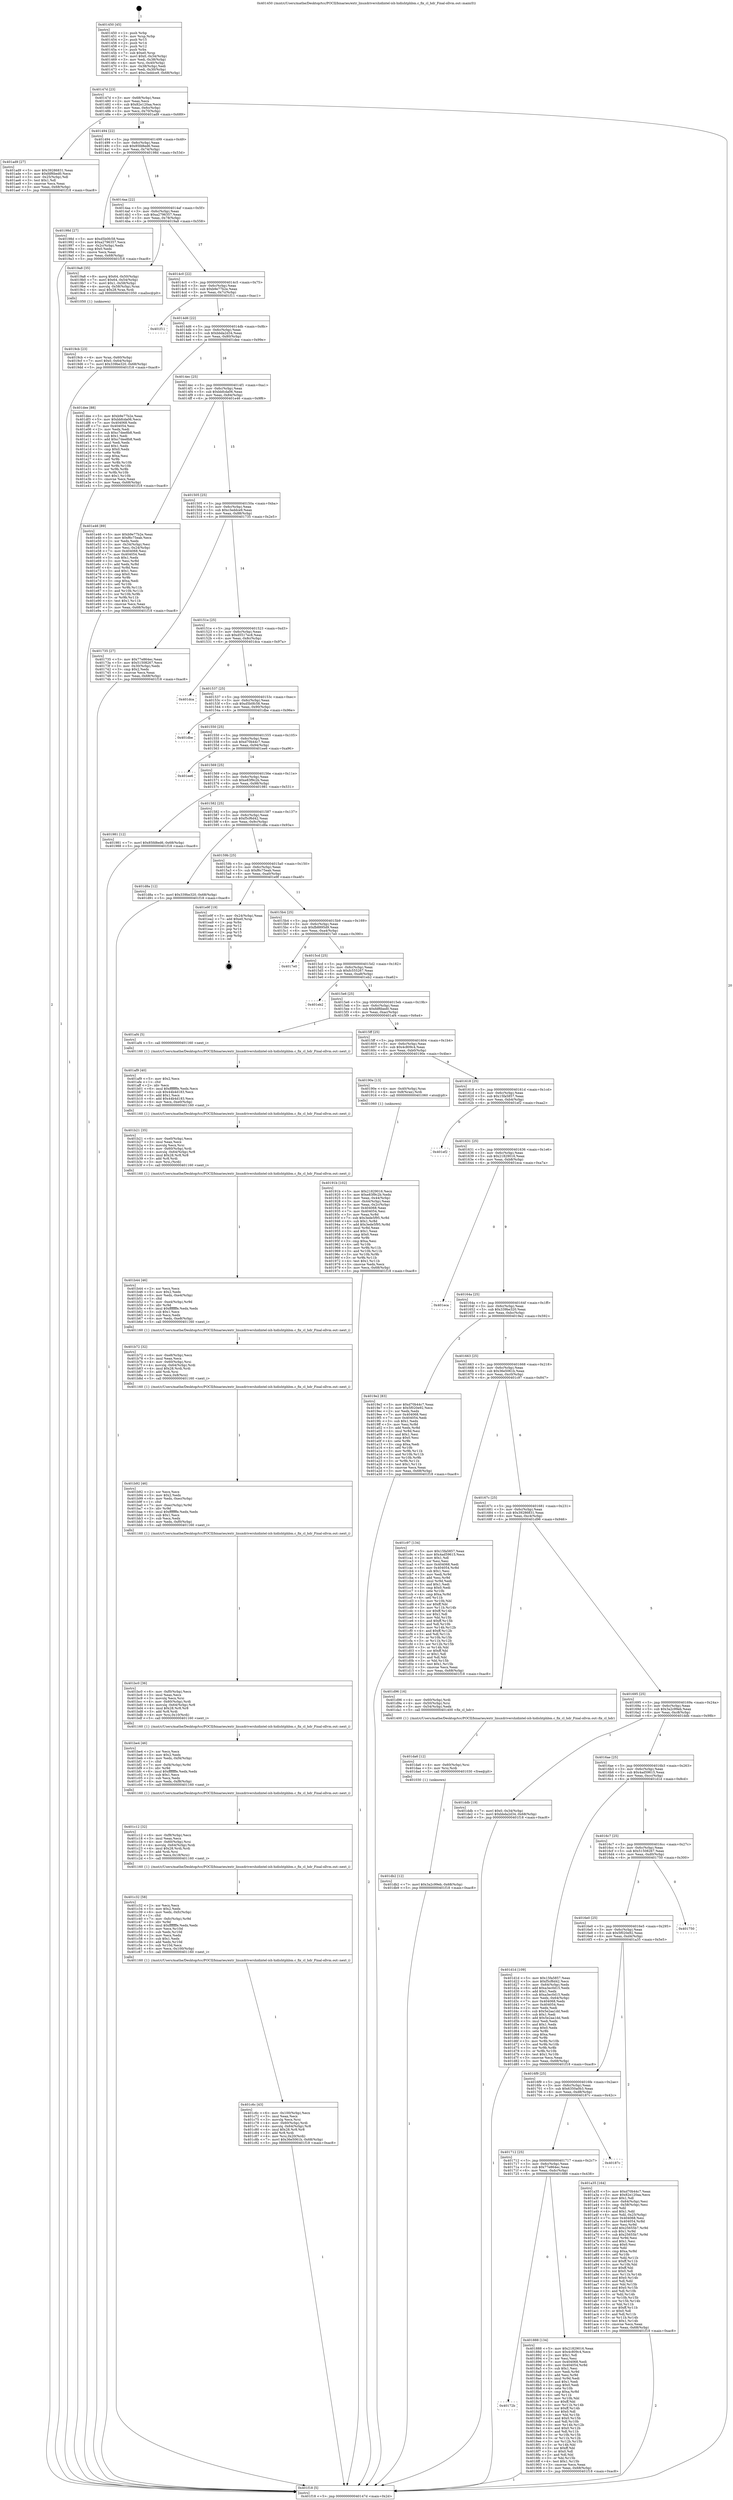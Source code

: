 digraph "0x401450" {
  label = "0x401450 (/mnt/c/Users/mathe/Desktop/tcc/POCII/binaries/extr_linuxdrivershidintel-ish-hidishtphbm.c_fix_cl_hdr_Final-ollvm.out::main(0))"
  labelloc = "t"
  node[shape=record]

  Entry [label="",width=0.3,height=0.3,shape=circle,fillcolor=black,style=filled]
  "0x40147d" [label="{
     0x40147d [23]\l
     | [instrs]\l
     &nbsp;&nbsp;0x40147d \<+3\>: mov -0x68(%rbp),%eax\l
     &nbsp;&nbsp;0x401480 \<+2\>: mov %eax,%ecx\l
     &nbsp;&nbsp;0x401482 \<+6\>: sub $0x82e120aa,%ecx\l
     &nbsp;&nbsp;0x401488 \<+3\>: mov %eax,-0x6c(%rbp)\l
     &nbsp;&nbsp;0x40148b \<+3\>: mov %ecx,-0x70(%rbp)\l
     &nbsp;&nbsp;0x40148e \<+6\>: je 0000000000401ad9 \<main+0x689\>\l
  }"]
  "0x401ad9" [label="{
     0x401ad9 [27]\l
     | [instrs]\l
     &nbsp;&nbsp;0x401ad9 \<+5\>: mov $0x39286831,%eax\l
     &nbsp;&nbsp;0x401ade \<+5\>: mov $0xfdf6bed0,%ecx\l
     &nbsp;&nbsp;0x401ae3 \<+3\>: mov -0x25(%rbp),%dl\l
     &nbsp;&nbsp;0x401ae6 \<+3\>: test $0x1,%dl\l
     &nbsp;&nbsp;0x401ae9 \<+3\>: cmovne %ecx,%eax\l
     &nbsp;&nbsp;0x401aec \<+3\>: mov %eax,-0x68(%rbp)\l
     &nbsp;&nbsp;0x401aef \<+5\>: jmp 0000000000401f18 \<main+0xac8\>\l
  }"]
  "0x401494" [label="{
     0x401494 [22]\l
     | [instrs]\l
     &nbsp;&nbsp;0x401494 \<+5\>: jmp 0000000000401499 \<main+0x49\>\l
     &nbsp;&nbsp;0x401499 \<+3\>: mov -0x6c(%rbp),%eax\l
     &nbsp;&nbsp;0x40149c \<+5\>: sub $0x85fd8ed6,%eax\l
     &nbsp;&nbsp;0x4014a1 \<+3\>: mov %eax,-0x74(%rbp)\l
     &nbsp;&nbsp;0x4014a4 \<+6\>: je 000000000040198d \<main+0x53d\>\l
  }"]
  Exit [label="",width=0.3,height=0.3,shape=circle,fillcolor=black,style=filled,peripheries=2]
  "0x40198d" [label="{
     0x40198d [27]\l
     | [instrs]\l
     &nbsp;&nbsp;0x40198d \<+5\>: mov $0xd5b0fc58,%eax\l
     &nbsp;&nbsp;0x401992 \<+5\>: mov $0xa2796357,%ecx\l
     &nbsp;&nbsp;0x401997 \<+3\>: mov -0x2c(%rbp),%edx\l
     &nbsp;&nbsp;0x40199a \<+3\>: cmp $0x0,%edx\l
     &nbsp;&nbsp;0x40199d \<+3\>: cmove %ecx,%eax\l
     &nbsp;&nbsp;0x4019a0 \<+3\>: mov %eax,-0x68(%rbp)\l
     &nbsp;&nbsp;0x4019a3 \<+5\>: jmp 0000000000401f18 \<main+0xac8\>\l
  }"]
  "0x4014aa" [label="{
     0x4014aa [22]\l
     | [instrs]\l
     &nbsp;&nbsp;0x4014aa \<+5\>: jmp 00000000004014af \<main+0x5f\>\l
     &nbsp;&nbsp;0x4014af \<+3\>: mov -0x6c(%rbp),%eax\l
     &nbsp;&nbsp;0x4014b2 \<+5\>: sub $0xa2796357,%eax\l
     &nbsp;&nbsp;0x4014b7 \<+3\>: mov %eax,-0x78(%rbp)\l
     &nbsp;&nbsp;0x4014ba \<+6\>: je 00000000004019a8 \<main+0x558\>\l
  }"]
  "0x401db2" [label="{
     0x401db2 [12]\l
     | [instrs]\l
     &nbsp;&nbsp;0x401db2 \<+7\>: movl $0x3a2c99eb,-0x68(%rbp)\l
     &nbsp;&nbsp;0x401db9 \<+5\>: jmp 0000000000401f18 \<main+0xac8\>\l
  }"]
  "0x4019a8" [label="{
     0x4019a8 [35]\l
     | [instrs]\l
     &nbsp;&nbsp;0x4019a8 \<+8\>: movq $0x64,-0x50(%rbp)\l
     &nbsp;&nbsp;0x4019b0 \<+7\>: movl $0x64,-0x54(%rbp)\l
     &nbsp;&nbsp;0x4019b7 \<+7\>: movl $0x1,-0x58(%rbp)\l
     &nbsp;&nbsp;0x4019be \<+4\>: movslq -0x58(%rbp),%rax\l
     &nbsp;&nbsp;0x4019c2 \<+4\>: imul $0x28,%rax,%rdi\l
     &nbsp;&nbsp;0x4019c6 \<+5\>: call 0000000000401050 \<malloc@plt\>\l
     | [calls]\l
     &nbsp;&nbsp;0x401050 \{1\} (unknown)\l
  }"]
  "0x4014c0" [label="{
     0x4014c0 [22]\l
     | [instrs]\l
     &nbsp;&nbsp;0x4014c0 \<+5\>: jmp 00000000004014c5 \<main+0x75\>\l
     &nbsp;&nbsp;0x4014c5 \<+3\>: mov -0x6c(%rbp),%eax\l
     &nbsp;&nbsp;0x4014c8 \<+5\>: sub $0xb9e77b2e,%eax\l
     &nbsp;&nbsp;0x4014cd \<+3\>: mov %eax,-0x7c(%rbp)\l
     &nbsp;&nbsp;0x4014d0 \<+6\>: je 0000000000401f11 \<main+0xac1\>\l
  }"]
  "0x401da6" [label="{
     0x401da6 [12]\l
     | [instrs]\l
     &nbsp;&nbsp;0x401da6 \<+4\>: mov -0x60(%rbp),%rsi\l
     &nbsp;&nbsp;0x401daa \<+3\>: mov %rsi,%rdi\l
     &nbsp;&nbsp;0x401dad \<+5\>: call 0000000000401030 \<free@plt\>\l
     | [calls]\l
     &nbsp;&nbsp;0x401030 \{1\} (unknown)\l
  }"]
  "0x401f11" [label="{
     0x401f11\l
  }", style=dashed]
  "0x4014d6" [label="{
     0x4014d6 [22]\l
     | [instrs]\l
     &nbsp;&nbsp;0x4014d6 \<+5\>: jmp 00000000004014db \<main+0x8b\>\l
     &nbsp;&nbsp;0x4014db \<+3\>: mov -0x6c(%rbp),%eax\l
     &nbsp;&nbsp;0x4014de \<+5\>: sub $0xbbda2d34,%eax\l
     &nbsp;&nbsp;0x4014e3 \<+3\>: mov %eax,-0x80(%rbp)\l
     &nbsp;&nbsp;0x4014e6 \<+6\>: je 0000000000401dee \<main+0x99e\>\l
  }"]
  "0x401c6c" [label="{
     0x401c6c [43]\l
     | [instrs]\l
     &nbsp;&nbsp;0x401c6c \<+6\>: mov -0x100(%rbp),%ecx\l
     &nbsp;&nbsp;0x401c72 \<+3\>: imul %eax,%ecx\l
     &nbsp;&nbsp;0x401c75 \<+3\>: movslq %ecx,%rsi\l
     &nbsp;&nbsp;0x401c78 \<+4\>: mov -0x60(%rbp),%rdi\l
     &nbsp;&nbsp;0x401c7c \<+4\>: movslq -0x64(%rbp),%r8\l
     &nbsp;&nbsp;0x401c80 \<+4\>: imul $0x28,%r8,%r8\l
     &nbsp;&nbsp;0x401c84 \<+3\>: add %r8,%rdi\l
     &nbsp;&nbsp;0x401c87 \<+4\>: mov %rsi,0x20(%rdi)\l
     &nbsp;&nbsp;0x401c8b \<+7\>: movl $0x36e5061b,-0x68(%rbp)\l
     &nbsp;&nbsp;0x401c92 \<+5\>: jmp 0000000000401f18 \<main+0xac8\>\l
  }"]
  "0x401dee" [label="{
     0x401dee [88]\l
     | [instrs]\l
     &nbsp;&nbsp;0x401dee \<+5\>: mov $0xb9e77b2e,%eax\l
     &nbsp;&nbsp;0x401df3 \<+5\>: mov $0xbbfcda06,%ecx\l
     &nbsp;&nbsp;0x401df8 \<+7\>: mov 0x404068,%edx\l
     &nbsp;&nbsp;0x401dff \<+7\>: mov 0x404054,%esi\l
     &nbsp;&nbsp;0x401e06 \<+2\>: mov %edx,%edi\l
     &nbsp;&nbsp;0x401e08 \<+6\>: sub $0xc7dee8b8,%edi\l
     &nbsp;&nbsp;0x401e0e \<+3\>: sub $0x1,%edi\l
     &nbsp;&nbsp;0x401e11 \<+6\>: add $0xc7dee8b8,%edi\l
     &nbsp;&nbsp;0x401e17 \<+3\>: imul %edi,%edx\l
     &nbsp;&nbsp;0x401e1a \<+3\>: and $0x1,%edx\l
     &nbsp;&nbsp;0x401e1d \<+3\>: cmp $0x0,%edx\l
     &nbsp;&nbsp;0x401e20 \<+4\>: sete %r8b\l
     &nbsp;&nbsp;0x401e24 \<+3\>: cmp $0xa,%esi\l
     &nbsp;&nbsp;0x401e27 \<+4\>: setl %r9b\l
     &nbsp;&nbsp;0x401e2b \<+3\>: mov %r8b,%r10b\l
     &nbsp;&nbsp;0x401e2e \<+3\>: and %r9b,%r10b\l
     &nbsp;&nbsp;0x401e31 \<+3\>: xor %r9b,%r8b\l
     &nbsp;&nbsp;0x401e34 \<+3\>: or %r8b,%r10b\l
     &nbsp;&nbsp;0x401e37 \<+4\>: test $0x1,%r10b\l
     &nbsp;&nbsp;0x401e3b \<+3\>: cmovne %ecx,%eax\l
     &nbsp;&nbsp;0x401e3e \<+3\>: mov %eax,-0x68(%rbp)\l
     &nbsp;&nbsp;0x401e41 \<+5\>: jmp 0000000000401f18 \<main+0xac8\>\l
  }"]
  "0x4014ec" [label="{
     0x4014ec [25]\l
     | [instrs]\l
     &nbsp;&nbsp;0x4014ec \<+5\>: jmp 00000000004014f1 \<main+0xa1\>\l
     &nbsp;&nbsp;0x4014f1 \<+3\>: mov -0x6c(%rbp),%eax\l
     &nbsp;&nbsp;0x4014f4 \<+5\>: sub $0xbbfcda06,%eax\l
     &nbsp;&nbsp;0x4014f9 \<+6\>: mov %eax,-0x84(%rbp)\l
     &nbsp;&nbsp;0x4014ff \<+6\>: je 0000000000401e46 \<main+0x9f6\>\l
  }"]
  "0x401c32" [label="{
     0x401c32 [58]\l
     | [instrs]\l
     &nbsp;&nbsp;0x401c32 \<+2\>: xor %ecx,%ecx\l
     &nbsp;&nbsp;0x401c34 \<+5\>: mov $0x2,%edx\l
     &nbsp;&nbsp;0x401c39 \<+6\>: mov %edx,-0xfc(%rbp)\l
     &nbsp;&nbsp;0x401c3f \<+1\>: cltd\l
     &nbsp;&nbsp;0x401c40 \<+7\>: mov -0xfc(%rbp),%r9d\l
     &nbsp;&nbsp;0x401c47 \<+3\>: idiv %r9d\l
     &nbsp;&nbsp;0x401c4a \<+6\>: imul $0xfffffffe,%edx,%edx\l
     &nbsp;&nbsp;0x401c50 \<+3\>: mov %ecx,%r10d\l
     &nbsp;&nbsp;0x401c53 \<+3\>: sub %edx,%r10d\l
     &nbsp;&nbsp;0x401c56 \<+2\>: mov %ecx,%edx\l
     &nbsp;&nbsp;0x401c58 \<+3\>: sub $0x1,%edx\l
     &nbsp;&nbsp;0x401c5b \<+3\>: add %edx,%r10d\l
     &nbsp;&nbsp;0x401c5e \<+3\>: sub %r10d,%ecx\l
     &nbsp;&nbsp;0x401c61 \<+6\>: mov %ecx,-0x100(%rbp)\l
     &nbsp;&nbsp;0x401c67 \<+5\>: call 0000000000401160 \<next_i\>\l
     | [calls]\l
     &nbsp;&nbsp;0x401160 \{1\} (/mnt/c/Users/mathe/Desktop/tcc/POCII/binaries/extr_linuxdrivershidintel-ish-hidishtphbm.c_fix_cl_hdr_Final-ollvm.out::next_i)\l
  }"]
  "0x401e46" [label="{
     0x401e46 [89]\l
     | [instrs]\l
     &nbsp;&nbsp;0x401e46 \<+5\>: mov $0xb9e77b2e,%eax\l
     &nbsp;&nbsp;0x401e4b \<+5\>: mov $0xf6c75eab,%ecx\l
     &nbsp;&nbsp;0x401e50 \<+2\>: xor %edx,%edx\l
     &nbsp;&nbsp;0x401e52 \<+3\>: mov -0x34(%rbp),%esi\l
     &nbsp;&nbsp;0x401e55 \<+3\>: mov %esi,-0x24(%rbp)\l
     &nbsp;&nbsp;0x401e58 \<+7\>: mov 0x404068,%esi\l
     &nbsp;&nbsp;0x401e5f \<+7\>: mov 0x404054,%edi\l
     &nbsp;&nbsp;0x401e66 \<+3\>: sub $0x1,%edx\l
     &nbsp;&nbsp;0x401e69 \<+3\>: mov %esi,%r8d\l
     &nbsp;&nbsp;0x401e6c \<+3\>: add %edx,%r8d\l
     &nbsp;&nbsp;0x401e6f \<+4\>: imul %r8d,%esi\l
     &nbsp;&nbsp;0x401e73 \<+3\>: and $0x1,%esi\l
     &nbsp;&nbsp;0x401e76 \<+3\>: cmp $0x0,%esi\l
     &nbsp;&nbsp;0x401e79 \<+4\>: sete %r9b\l
     &nbsp;&nbsp;0x401e7d \<+3\>: cmp $0xa,%edi\l
     &nbsp;&nbsp;0x401e80 \<+4\>: setl %r10b\l
     &nbsp;&nbsp;0x401e84 \<+3\>: mov %r9b,%r11b\l
     &nbsp;&nbsp;0x401e87 \<+3\>: and %r10b,%r11b\l
     &nbsp;&nbsp;0x401e8a \<+3\>: xor %r10b,%r9b\l
     &nbsp;&nbsp;0x401e8d \<+3\>: or %r9b,%r11b\l
     &nbsp;&nbsp;0x401e90 \<+4\>: test $0x1,%r11b\l
     &nbsp;&nbsp;0x401e94 \<+3\>: cmovne %ecx,%eax\l
     &nbsp;&nbsp;0x401e97 \<+3\>: mov %eax,-0x68(%rbp)\l
     &nbsp;&nbsp;0x401e9a \<+5\>: jmp 0000000000401f18 \<main+0xac8\>\l
  }"]
  "0x401505" [label="{
     0x401505 [25]\l
     | [instrs]\l
     &nbsp;&nbsp;0x401505 \<+5\>: jmp 000000000040150a \<main+0xba\>\l
     &nbsp;&nbsp;0x40150a \<+3\>: mov -0x6c(%rbp),%eax\l
     &nbsp;&nbsp;0x40150d \<+5\>: sub $0xc3eddce9,%eax\l
     &nbsp;&nbsp;0x401512 \<+6\>: mov %eax,-0x88(%rbp)\l
     &nbsp;&nbsp;0x401518 \<+6\>: je 0000000000401735 \<main+0x2e5\>\l
  }"]
  "0x401c12" [label="{
     0x401c12 [32]\l
     | [instrs]\l
     &nbsp;&nbsp;0x401c12 \<+6\>: mov -0xf8(%rbp),%ecx\l
     &nbsp;&nbsp;0x401c18 \<+3\>: imul %eax,%ecx\l
     &nbsp;&nbsp;0x401c1b \<+4\>: mov -0x60(%rbp),%rsi\l
     &nbsp;&nbsp;0x401c1f \<+4\>: movslq -0x64(%rbp),%rdi\l
     &nbsp;&nbsp;0x401c23 \<+4\>: imul $0x28,%rdi,%rdi\l
     &nbsp;&nbsp;0x401c27 \<+3\>: add %rdi,%rsi\l
     &nbsp;&nbsp;0x401c2a \<+3\>: mov %ecx,0x18(%rsi)\l
     &nbsp;&nbsp;0x401c2d \<+5\>: call 0000000000401160 \<next_i\>\l
     | [calls]\l
     &nbsp;&nbsp;0x401160 \{1\} (/mnt/c/Users/mathe/Desktop/tcc/POCII/binaries/extr_linuxdrivershidintel-ish-hidishtphbm.c_fix_cl_hdr_Final-ollvm.out::next_i)\l
  }"]
  "0x401735" [label="{
     0x401735 [27]\l
     | [instrs]\l
     &nbsp;&nbsp;0x401735 \<+5\>: mov $0x77e864ec,%eax\l
     &nbsp;&nbsp;0x40173a \<+5\>: mov $0x51508267,%ecx\l
     &nbsp;&nbsp;0x40173f \<+3\>: mov -0x30(%rbp),%edx\l
     &nbsp;&nbsp;0x401742 \<+3\>: cmp $0x2,%edx\l
     &nbsp;&nbsp;0x401745 \<+3\>: cmovne %ecx,%eax\l
     &nbsp;&nbsp;0x401748 \<+3\>: mov %eax,-0x68(%rbp)\l
     &nbsp;&nbsp;0x40174b \<+5\>: jmp 0000000000401f18 \<main+0xac8\>\l
  }"]
  "0x40151e" [label="{
     0x40151e [25]\l
     | [instrs]\l
     &nbsp;&nbsp;0x40151e \<+5\>: jmp 0000000000401523 \<main+0xd3\>\l
     &nbsp;&nbsp;0x401523 \<+3\>: mov -0x6c(%rbp),%eax\l
     &nbsp;&nbsp;0x401526 \<+5\>: sub $0xd5517ec8,%eax\l
     &nbsp;&nbsp;0x40152b \<+6\>: mov %eax,-0x8c(%rbp)\l
     &nbsp;&nbsp;0x401531 \<+6\>: je 0000000000401dca \<main+0x97a\>\l
  }"]
  "0x401f18" [label="{
     0x401f18 [5]\l
     | [instrs]\l
     &nbsp;&nbsp;0x401f18 \<+5\>: jmp 000000000040147d \<main+0x2d\>\l
  }"]
  "0x401450" [label="{
     0x401450 [45]\l
     | [instrs]\l
     &nbsp;&nbsp;0x401450 \<+1\>: push %rbp\l
     &nbsp;&nbsp;0x401451 \<+3\>: mov %rsp,%rbp\l
     &nbsp;&nbsp;0x401454 \<+2\>: push %r15\l
     &nbsp;&nbsp;0x401456 \<+2\>: push %r14\l
     &nbsp;&nbsp;0x401458 \<+2\>: push %r12\l
     &nbsp;&nbsp;0x40145a \<+1\>: push %rbx\l
     &nbsp;&nbsp;0x40145b \<+7\>: sub $0xe0,%rsp\l
     &nbsp;&nbsp;0x401462 \<+7\>: movl $0x0,-0x34(%rbp)\l
     &nbsp;&nbsp;0x401469 \<+3\>: mov %edi,-0x38(%rbp)\l
     &nbsp;&nbsp;0x40146c \<+4\>: mov %rsi,-0x40(%rbp)\l
     &nbsp;&nbsp;0x401470 \<+3\>: mov -0x38(%rbp),%edi\l
     &nbsp;&nbsp;0x401473 \<+3\>: mov %edi,-0x30(%rbp)\l
     &nbsp;&nbsp;0x401476 \<+7\>: movl $0xc3eddce9,-0x68(%rbp)\l
  }"]
  "0x401be4" [label="{
     0x401be4 [46]\l
     | [instrs]\l
     &nbsp;&nbsp;0x401be4 \<+2\>: xor %ecx,%ecx\l
     &nbsp;&nbsp;0x401be6 \<+5\>: mov $0x2,%edx\l
     &nbsp;&nbsp;0x401beb \<+6\>: mov %edx,-0xf4(%rbp)\l
     &nbsp;&nbsp;0x401bf1 \<+1\>: cltd\l
     &nbsp;&nbsp;0x401bf2 \<+7\>: mov -0xf4(%rbp),%r9d\l
     &nbsp;&nbsp;0x401bf9 \<+3\>: idiv %r9d\l
     &nbsp;&nbsp;0x401bfc \<+6\>: imul $0xfffffffe,%edx,%edx\l
     &nbsp;&nbsp;0x401c02 \<+3\>: sub $0x1,%ecx\l
     &nbsp;&nbsp;0x401c05 \<+2\>: sub %ecx,%edx\l
     &nbsp;&nbsp;0x401c07 \<+6\>: mov %edx,-0xf8(%rbp)\l
     &nbsp;&nbsp;0x401c0d \<+5\>: call 0000000000401160 \<next_i\>\l
     | [calls]\l
     &nbsp;&nbsp;0x401160 \{1\} (/mnt/c/Users/mathe/Desktop/tcc/POCII/binaries/extr_linuxdrivershidintel-ish-hidishtphbm.c_fix_cl_hdr_Final-ollvm.out::next_i)\l
  }"]
  "0x401dca" [label="{
     0x401dca\l
  }", style=dashed]
  "0x401537" [label="{
     0x401537 [25]\l
     | [instrs]\l
     &nbsp;&nbsp;0x401537 \<+5\>: jmp 000000000040153c \<main+0xec\>\l
     &nbsp;&nbsp;0x40153c \<+3\>: mov -0x6c(%rbp),%eax\l
     &nbsp;&nbsp;0x40153f \<+5\>: sub $0xd5b0fc58,%eax\l
     &nbsp;&nbsp;0x401544 \<+6\>: mov %eax,-0x90(%rbp)\l
     &nbsp;&nbsp;0x40154a \<+6\>: je 0000000000401dbe \<main+0x96e\>\l
  }"]
  "0x401bc0" [label="{
     0x401bc0 [36]\l
     | [instrs]\l
     &nbsp;&nbsp;0x401bc0 \<+6\>: mov -0xf0(%rbp),%ecx\l
     &nbsp;&nbsp;0x401bc6 \<+3\>: imul %eax,%ecx\l
     &nbsp;&nbsp;0x401bc9 \<+3\>: movslq %ecx,%rsi\l
     &nbsp;&nbsp;0x401bcc \<+4\>: mov -0x60(%rbp),%rdi\l
     &nbsp;&nbsp;0x401bd0 \<+4\>: movslq -0x64(%rbp),%r8\l
     &nbsp;&nbsp;0x401bd4 \<+4\>: imul $0x28,%r8,%r8\l
     &nbsp;&nbsp;0x401bd8 \<+3\>: add %r8,%rdi\l
     &nbsp;&nbsp;0x401bdb \<+4\>: mov %rsi,0x10(%rdi)\l
     &nbsp;&nbsp;0x401bdf \<+5\>: call 0000000000401160 \<next_i\>\l
     | [calls]\l
     &nbsp;&nbsp;0x401160 \{1\} (/mnt/c/Users/mathe/Desktop/tcc/POCII/binaries/extr_linuxdrivershidintel-ish-hidishtphbm.c_fix_cl_hdr_Final-ollvm.out::next_i)\l
  }"]
  "0x401dbe" [label="{
     0x401dbe\l
  }", style=dashed]
  "0x401550" [label="{
     0x401550 [25]\l
     | [instrs]\l
     &nbsp;&nbsp;0x401550 \<+5\>: jmp 0000000000401555 \<main+0x105\>\l
     &nbsp;&nbsp;0x401555 \<+3\>: mov -0x6c(%rbp),%eax\l
     &nbsp;&nbsp;0x401558 \<+5\>: sub $0xd70b44c7,%eax\l
     &nbsp;&nbsp;0x40155d \<+6\>: mov %eax,-0x94(%rbp)\l
     &nbsp;&nbsp;0x401563 \<+6\>: je 0000000000401ee6 \<main+0xa96\>\l
  }"]
  "0x401b92" [label="{
     0x401b92 [46]\l
     | [instrs]\l
     &nbsp;&nbsp;0x401b92 \<+2\>: xor %ecx,%ecx\l
     &nbsp;&nbsp;0x401b94 \<+5\>: mov $0x2,%edx\l
     &nbsp;&nbsp;0x401b99 \<+6\>: mov %edx,-0xec(%rbp)\l
     &nbsp;&nbsp;0x401b9f \<+1\>: cltd\l
     &nbsp;&nbsp;0x401ba0 \<+7\>: mov -0xec(%rbp),%r9d\l
     &nbsp;&nbsp;0x401ba7 \<+3\>: idiv %r9d\l
     &nbsp;&nbsp;0x401baa \<+6\>: imul $0xfffffffe,%edx,%edx\l
     &nbsp;&nbsp;0x401bb0 \<+3\>: sub $0x1,%ecx\l
     &nbsp;&nbsp;0x401bb3 \<+2\>: sub %ecx,%edx\l
     &nbsp;&nbsp;0x401bb5 \<+6\>: mov %edx,-0xf0(%rbp)\l
     &nbsp;&nbsp;0x401bbb \<+5\>: call 0000000000401160 \<next_i\>\l
     | [calls]\l
     &nbsp;&nbsp;0x401160 \{1\} (/mnt/c/Users/mathe/Desktop/tcc/POCII/binaries/extr_linuxdrivershidintel-ish-hidishtphbm.c_fix_cl_hdr_Final-ollvm.out::next_i)\l
  }"]
  "0x401ee6" [label="{
     0x401ee6\l
  }", style=dashed]
  "0x401569" [label="{
     0x401569 [25]\l
     | [instrs]\l
     &nbsp;&nbsp;0x401569 \<+5\>: jmp 000000000040156e \<main+0x11e\>\l
     &nbsp;&nbsp;0x40156e \<+3\>: mov -0x6c(%rbp),%eax\l
     &nbsp;&nbsp;0x401571 \<+5\>: sub $0xe83f9c2b,%eax\l
     &nbsp;&nbsp;0x401576 \<+6\>: mov %eax,-0x98(%rbp)\l
     &nbsp;&nbsp;0x40157c \<+6\>: je 0000000000401981 \<main+0x531\>\l
  }"]
  "0x401b72" [label="{
     0x401b72 [32]\l
     | [instrs]\l
     &nbsp;&nbsp;0x401b72 \<+6\>: mov -0xe8(%rbp),%ecx\l
     &nbsp;&nbsp;0x401b78 \<+3\>: imul %eax,%ecx\l
     &nbsp;&nbsp;0x401b7b \<+4\>: mov -0x60(%rbp),%rsi\l
     &nbsp;&nbsp;0x401b7f \<+4\>: movslq -0x64(%rbp),%rdi\l
     &nbsp;&nbsp;0x401b83 \<+4\>: imul $0x28,%rdi,%rdi\l
     &nbsp;&nbsp;0x401b87 \<+3\>: add %rdi,%rsi\l
     &nbsp;&nbsp;0x401b8a \<+3\>: mov %ecx,0x8(%rsi)\l
     &nbsp;&nbsp;0x401b8d \<+5\>: call 0000000000401160 \<next_i\>\l
     | [calls]\l
     &nbsp;&nbsp;0x401160 \{1\} (/mnt/c/Users/mathe/Desktop/tcc/POCII/binaries/extr_linuxdrivershidintel-ish-hidishtphbm.c_fix_cl_hdr_Final-ollvm.out::next_i)\l
  }"]
  "0x401981" [label="{
     0x401981 [12]\l
     | [instrs]\l
     &nbsp;&nbsp;0x401981 \<+7\>: movl $0x85fd8ed6,-0x68(%rbp)\l
     &nbsp;&nbsp;0x401988 \<+5\>: jmp 0000000000401f18 \<main+0xac8\>\l
  }"]
  "0x401582" [label="{
     0x401582 [25]\l
     | [instrs]\l
     &nbsp;&nbsp;0x401582 \<+5\>: jmp 0000000000401587 \<main+0x137\>\l
     &nbsp;&nbsp;0x401587 \<+3\>: mov -0x6c(%rbp),%eax\l
     &nbsp;&nbsp;0x40158a \<+5\>: sub $0xf5cf6d42,%eax\l
     &nbsp;&nbsp;0x40158f \<+6\>: mov %eax,-0x9c(%rbp)\l
     &nbsp;&nbsp;0x401595 \<+6\>: je 0000000000401d8a \<main+0x93a\>\l
  }"]
  "0x401b44" [label="{
     0x401b44 [46]\l
     | [instrs]\l
     &nbsp;&nbsp;0x401b44 \<+2\>: xor %ecx,%ecx\l
     &nbsp;&nbsp;0x401b46 \<+5\>: mov $0x2,%edx\l
     &nbsp;&nbsp;0x401b4b \<+6\>: mov %edx,-0xe4(%rbp)\l
     &nbsp;&nbsp;0x401b51 \<+1\>: cltd\l
     &nbsp;&nbsp;0x401b52 \<+7\>: mov -0xe4(%rbp),%r9d\l
     &nbsp;&nbsp;0x401b59 \<+3\>: idiv %r9d\l
     &nbsp;&nbsp;0x401b5c \<+6\>: imul $0xfffffffe,%edx,%edx\l
     &nbsp;&nbsp;0x401b62 \<+3\>: sub $0x1,%ecx\l
     &nbsp;&nbsp;0x401b65 \<+2\>: sub %ecx,%edx\l
     &nbsp;&nbsp;0x401b67 \<+6\>: mov %edx,-0xe8(%rbp)\l
     &nbsp;&nbsp;0x401b6d \<+5\>: call 0000000000401160 \<next_i\>\l
     | [calls]\l
     &nbsp;&nbsp;0x401160 \{1\} (/mnt/c/Users/mathe/Desktop/tcc/POCII/binaries/extr_linuxdrivershidintel-ish-hidishtphbm.c_fix_cl_hdr_Final-ollvm.out::next_i)\l
  }"]
  "0x401d8a" [label="{
     0x401d8a [12]\l
     | [instrs]\l
     &nbsp;&nbsp;0x401d8a \<+7\>: movl $0x339be320,-0x68(%rbp)\l
     &nbsp;&nbsp;0x401d91 \<+5\>: jmp 0000000000401f18 \<main+0xac8\>\l
  }"]
  "0x40159b" [label="{
     0x40159b [25]\l
     | [instrs]\l
     &nbsp;&nbsp;0x40159b \<+5\>: jmp 00000000004015a0 \<main+0x150\>\l
     &nbsp;&nbsp;0x4015a0 \<+3\>: mov -0x6c(%rbp),%eax\l
     &nbsp;&nbsp;0x4015a3 \<+5\>: sub $0xf6c75eab,%eax\l
     &nbsp;&nbsp;0x4015a8 \<+6\>: mov %eax,-0xa0(%rbp)\l
     &nbsp;&nbsp;0x4015ae \<+6\>: je 0000000000401e9f \<main+0xa4f\>\l
  }"]
  "0x401b21" [label="{
     0x401b21 [35]\l
     | [instrs]\l
     &nbsp;&nbsp;0x401b21 \<+6\>: mov -0xe0(%rbp),%ecx\l
     &nbsp;&nbsp;0x401b27 \<+3\>: imul %eax,%ecx\l
     &nbsp;&nbsp;0x401b2a \<+3\>: movslq %ecx,%rsi\l
     &nbsp;&nbsp;0x401b2d \<+4\>: mov -0x60(%rbp),%rdi\l
     &nbsp;&nbsp;0x401b31 \<+4\>: movslq -0x64(%rbp),%r8\l
     &nbsp;&nbsp;0x401b35 \<+4\>: imul $0x28,%r8,%r8\l
     &nbsp;&nbsp;0x401b39 \<+3\>: add %r8,%rdi\l
     &nbsp;&nbsp;0x401b3c \<+3\>: mov %rsi,(%rdi)\l
     &nbsp;&nbsp;0x401b3f \<+5\>: call 0000000000401160 \<next_i\>\l
     | [calls]\l
     &nbsp;&nbsp;0x401160 \{1\} (/mnt/c/Users/mathe/Desktop/tcc/POCII/binaries/extr_linuxdrivershidintel-ish-hidishtphbm.c_fix_cl_hdr_Final-ollvm.out::next_i)\l
  }"]
  "0x401e9f" [label="{
     0x401e9f [19]\l
     | [instrs]\l
     &nbsp;&nbsp;0x401e9f \<+3\>: mov -0x24(%rbp),%eax\l
     &nbsp;&nbsp;0x401ea2 \<+7\>: add $0xe0,%rsp\l
     &nbsp;&nbsp;0x401ea9 \<+1\>: pop %rbx\l
     &nbsp;&nbsp;0x401eaa \<+2\>: pop %r12\l
     &nbsp;&nbsp;0x401eac \<+2\>: pop %r14\l
     &nbsp;&nbsp;0x401eae \<+2\>: pop %r15\l
     &nbsp;&nbsp;0x401eb0 \<+1\>: pop %rbp\l
     &nbsp;&nbsp;0x401eb1 \<+1\>: ret\l
  }"]
  "0x4015b4" [label="{
     0x4015b4 [25]\l
     | [instrs]\l
     &nbsp;&nbsp;0x4015b4 \<+5\>: jmp 00000000004015b9 \<main+0x169\>\l
     &nbsp;&nbsp;0x4015b9 \<+3\>: mov -0x6c(%rbp),%eax\l
     &nbsp;&nbsp;0x4015bc \<+5\>: sub $0xfb8895d9,%eax\l
     &nbsp;&nbsp;0x4015c1 \<+6\>: mov %eax,-0xa4(%rbp)\l
     &nbsp;&nbsp;0x4015c7 \<+6\>: je 00000000004017e0 \<main+0x390\>\l
  }"]
  "0x401af9" [label="{
     0x401af9 [40]\l
     | [instrs]\l
     &nbsp;&nbsp;0x401af9 \<+5\>: mov $0x2,%ecx\l
     &nbsp;&nbsp;0x401afe \<+1\>: cltd\l
     &nbsp;&nbsp;0x401aff \<+2\>: idiv %ecx\l
     &nbsp;&nbsp;0x401b01 \<+6\>: imul $0xfffffffe,%edx,%ecx\l
     &nbsp;&nbsp;0x401b07 \<+6\>: sub $0x44b4d183,%ecx\l
     &nbsp;&nbsp;0x401b0d \<+3\>: add $0x1,%ecx\l
     &nbsp;&nbsp;0x401b10 \<+6\>: add $0x44b4d183,%ecx\l
     &nbsp;&nbsp;0x401b16 \<+6\>: mov %ecx,-0xe0(%rbp)\l
     &nbsp;&nbsp;0x401b1c \<+5\>: call 0000000000401160 \<next_i\>\l
     | [calls]\l
     &nbsp;&nbsp;0x401160 \{1\} (/mnt/c/Users/mathe/Desktop/tcc/POCII/binaries/extr_linuxdrivershidintel-ish-hidishtphbm.c_fix_cl_hdr_Final-ollvm.out::next_i)\l
  }"]
  "0x4017e0" [label="{
     0x4017e0\l
  }", style=dashed]
  "0x4015cd" [label="{
     0x4015cd [25]\l
     | [instrs]\l
     &nbsp;&nbsp;0x4015cd \<+5\>: jmp 00000000004015d2 \<main+0x182\>\l
     &nbsp;&nbsp;0x4015d2 \<+3\>: mov -0x6c(%rbp),%eax\l
     &nbsp;&nbsp;0x4015d5 \<+5\>: sub $0xfc555267,%eax\l
     &nbsp;&nbsp;0x4015da \<+6\>: mov %eax,-0xa8(%rbp)\l
     &nbsp;&nbsp;0x4015e0 \<+6\>: je 0000000000401eb2 \<main+0xa62\>\l
  }"]
  "0x4019cb" [label="{
     0x4019cb [23]\l
     | [instrs]\l
     &nbsp;&nbsp;0x4019cb \<+4\>: mov %rax,-0x60(%rbp)\l
     &nbsp;&nbsp;0x4019cf \<+7\>: movl $0x0,-0x64(%rbp)\l
     &nbsp;&nbsp;0x4019d6 \<+7\>: movl $0x339be320,-0x68(%rbp)\l
     &nbsp;&nbsp;0x4019dd \<+5\>: jmp 0000000000401f18 \<main+0xac8\>\l
  }"]
  "0x401eb2" [label="{
     0x401eb2\l
  }", style=dashed]
  "0x4015e6" [label="{
     0x4015e6 [25]\l
     | [instrs]\l
     &nbsp;&nbsp;0x4015e6 \<+5\>: jmp 00000000004015eb \<main+0x19b\>\l
     &nbsp;&nbsp;0x4015eb \<+3\>: mov -0x6c(%rbp),%eax\l
     &nbsp;&nbsp;0x4015ee \<+5\>: sub $0xfdf6bed0,%eax\l
     &nbsp;&nbsp;0x4015f3 \<+6\>: mov %eax,-0xac(%rbp)\l
     &nbsp;&nbsp;0x4015f9 \<+6\>: je 0000000000401af4 \<main+0x6a4\>\l
  }"]
  "0x40191b" [label="{
     0x40191b [102]\l
     | [instrs]\l
     &nbsp;&nbsp;0x40191b \<+5\>: mov $0x21829016,%ecx\l
     &nbsp;&nbsp;0x401920 \<+5\>: mov $0xe83f9c2b,%edx\l
     &nbsp;&nbsp;0x401925 \<+3\>: mov %eax,-0x44(%rbp)\l
     &nbsp;&nbsp;0x401928 \<+3\>: mov -0x44(%rbp),%eax\l
     &nbsp;&nbsp;0x40192b \<+3\>: mov %eax,-0x2c(%rbp)\l
     &nbsp;&nbsp;0x40192e \<+7\>: mov 0x404068,%eax\l
     &nbsp;&nbsp;0x401935 \<+7\>: mov 0x404054,%esi\l
     &nbsp;&nbsp;0x40193c \<+3\>: mov %eax,%r8d\l
     &nbsp;&nbsp;0x40193f \<+7\>: sub $0x3ede5f95,%r8d\l
     &nbsp;&nbsp;0x401946 \<+4\>: sub $0x1,%r8d\l
     &nbsp;&nbsp;0x40194a \<+7\>: add $0x3ede5f95,%r8d\l
     &nbsp;&nbsp;0x401951 \<+4\>: imul %r8d,%eax\l
     &nbsp;&nbsp;0x401955 \<+3\>: and $0x1,%eax\l
     &nbsp;&nbsp;0x401958 \<+3\>: cmp $0x0,%eax\l
     &nbsp;&nbsp;0x40195b \<+4\>: sete %r9b\l
     &nbsp;&nbsp;0x40195f \<+3\>: cmp $0xa,%esi\l
     &nbsp;&nbsp;0x401962 \<+4\>: setl %r10b\l
     &nbsp;&nbsp;0x401966 \<+3\>: mov %r9b,%r11b\l
     &nbsp;&nbsp;0x401969 \<+3\>: and %r10b,%r11b\l
     &nbsp;&nbsp;0x40196c \<+3\>: xor %r10b,%r9b\l
     &nbsp;&nbsp;0x40196f \<+3\>: or %r9b,%r11b\l
     &nbsp;&nbsp;0x401972 \<+4\>: test $0x1,%r11b\l
     &nbsp;&nbsp;0x401976 \<+3\>: cmovne %edx,%ecx\l
     &nbsp;&nbsp;0x401979 \<+3\>: mov %ecx,-0x68(%rbp)\l
     &nbsp;&nbsp;0x40197c \<+5\>: jmp 0000000000401f18 \<main+0xac8\>\l
  }"]
  "0x401af4" [label="{
     0x401af4 [5]\l
     | [instrs]\l
     &nbsp;&nbsp;0x401af4 \<+5\>: call 0000000000401160 \<next_i\>\l
     | [calls]\l
     &nbsp;&nbsp;0x401160 \{1\} (/mnt/c/Users/mathe/Desktop/tcc/POCII/binaries/extr_linuxdrivershidintel-ish-hidishtphbm.c_fix_cl_hdr_Final-ollvm.out::next_i)\l
  }"]
  "0x4015ff" [label="{
     0x4015ff [25]\l
     | [instrs]\l
     &nbsp;&nbsp;0x4015ff \<+5\>: jmp 0000000000401604 \<main+0x1b4\>\l
     &nbsp;&nbsp;0x401604 \<+3\>: mov -0x6c(%rbp),%eax\l
     &nbsp;&nbsp;0x401607 \<+5\>: sub $0x4c809c4,%eax\l
     &nbsp;&nbsp;0x40160c \<+6\>: mov %eax,-0xb0(%rbp)\l
     &nbsp;&nbsp;0x401612 \<+6\>: je 000000000040190e \<main+0x4be\>\l
  }"]
  "0x40172b" [label="{
     0x40172b\l
  }", style=dashed]
  "0x40190e" [label="{
     0x40190e [13]\l
     | [instrs]\l
     &nbsp;&nbsp;0x40190e \<+4\>: mov -0x40(%rbp),%rax\l
     &nbsp;&nbsp;0x401912 \<+4\>: mov 0x8(%rax),%rdi\l
     &nbsp;&nbsp;0x401916 \<+5\>: call 0000000000401060 \<atoi@plt\>\l
     | [calls]\l
     &nbsp;&nbsp;0x401060 \{1\} (unknown)\l
  }"]
  "0x401618" [label="{
     0x401618 [25]\l
     | [instrs]\l
     &nbsp;&nbsp;0x401618 \<+5\>: jmp 000000000040161d \<main+0x1cd\>\l
     &nbsp;&nbsp;0x40161d \<+3\>: mov -0x6c(%rbp),%eax\l
     &nbsp;&nbsp;0x401620 \<+5\>: sub $0x15fa5857,%eax\l
     &nbsp;&nbsp;0x401625 \<+6\>: mov %eax,-0xb4(%rbp)\l
     &nbsp;&nbsp;0x40162b \<+6\>: je 0000000000401ef2 \<main+0xaa2\>\l
  }"]
  "0x401888" [label="{
     0x401888 [134]\l
     | [instrs]\l
     &nbsp;&nbsp;0x401888 \<+5\>: mov $0x21829016,%eax\l
     &nbsp;&nbsp;0x40188d \<+5\>: mov $0x4c809c4,%ecx\l
     &nbsp;&nbsp;0x401892 \<+2\>: mov $0x1,%dl\l
     &nbsp;&nbsp;0x401894 \<+2\>: xor %esi,%esi\l
     &nbsp;&nbsp;0x401896 \<+7\>: mov 0x404068,%edi\l
     &nbsp;&nbsp;0x40189d \<+8\>: mov 0x404054,%r8d\l
     &nbsp;&nbsp;0x4018a5 \<+3\>: sub $0x1,%esi\l
     &nbsp;&nbsp;0x4018a8 \<+3\>: mov %edi,%r9d\l
     &nbsp;&nbsp;0x4018ab \<+3\>: add %esi,%r9d\l
     &nbsp;&nbsp;0x4018ae \<+4\>: imul %r9d,%edi\l
     &nbsp;&nbsp;0x4018b2 \<+3\>: and $0x1,%edi\l
     &nbsp;&nbsp;0x4018b5 \<+3\>: cmp $0x0,%edi\l
     &nbsp;&nbsp;0x4018b8 \<+4\>: sete %r10b\l
     &nbsp;&nbsp;0x4018bc \<+4\>: cmp $0xa,%r8d\l
     &nbsp;&nbsp;0x4018c0 \<+4\>: setl %r11b\l
     &nbsp;&nbsp;0x4018c4 \<+3\>: mov %r10b,%bl\l
     &nbsp;&nbsp;0x4018c7 \<+3\>: xor $0xff,%bl\l
     &nbsp;&nbsp;0x4018ca \<+3\>: mov %r11b,%r14b\l
     &nbsp;&nbsp;0x4018cd \<+4\>: xor $0xff,%r14b\l
     &nbsp;&nbsp;0x4018d1 \<+3\>: xor $0x0,%dl\l
     &nbsp;&nbsp;0x4018d4 \<+3\>: mov %bl,%r15b\l
     &nbsp;&nbsp;0x4018d7 \<+4\>: and $0x0,%r15b\l
     &nbsp;&nbsp;0x4018db \<+3\>: and %dl,%r10b\l
     &nbsp;&nbsp;0x4018de \<+3\>: mov %r14b,%r12b\l
     &nbsp;&nbsp;0x4018e1 \<+4\>: and $0x0,%r12b\l
     &nbsp;&nbsp;0x4018e5 \<+3\>: and %dl,%r11b\l
     &nbsp;&nbsp;0x4018e8 \<+3\>: or %r10b,%r15b\l
     &nbsp;&nbsp;0x4018eb \<+3\>: or %r11b,%r12b\l
     &nbsp;&nbsp;0x4018ee \<+3\>: xor %r12b,%r15b\l
     &nbsp;&nbsp;0x4018f1 \<+3\>: or %r14b,%bl\l
     &nbsp;&nbsp;0x4018f4 \<+3\>: xor $0xff,%bl\l
     &nbsp;&nbsp;0x4018f7 \<+3\>: or $0x0,%dl\l
     &nbsp;&nbsp;0x4018fa \<+2\>: and %dl,%bl\l
     &nbsp;&nbsp;0x4018fc \<+3\>: or %bl,%r15b\l
     &nbsp;&nbsp;0x4018ff \<+4\>: test $0x1,%r15b\l
     &nbsp;&nbsp;0x401903 \<+3\>: cmovne %ecx,%eax\l
     &nbsp;&nbsp;0x401906 \<+3\>: mov %eax,-0x68(%rbp)\l
     &nbsp;&nbsp;0x401909 \<+5\>: jmp 0000000000401f18 \<main+0xac8\>\l
  }"]
  "0x401ef2" [label="{
     0x401ef2\l
  }", style=dashed]
  "0x401631" [label="{
     0x401631 [25]\l
     | [instrs]\l
     &nbsp;&nbsp;0x401631 \<+5\>: jmp 0000000000401636 \<main+0x1e6\>\l
     &nbsp;&nbsp;0x401636 \<+3\>: mov -0x6c(%rbp),%eax\l
     &nbsp;&nbsp;0x401639 \<+5\>: sub $0x21829016,%eax\l
     &nbsp;&nbsp;0x40163e \<+6\>: mov %eax,-0xb8(%rbp)\l
     &nbsp;&nbsp;0x401644 \<+6\>: je 0000000000401eca \<main+0xa7a\>\l
  }"]
  "0x401712" [label="{
     0x401712 [25]\l
     | [instrs]\l
     &nbsp;&nbsp;0x401712 \<+5\>: jmp 0000000000401717 \<main+0x2c7\>\l
     &nbsp;&nbsp;0x401717 \<+3\>: mov -0x6c(%rbp),%eax\l
     &nbsp;&nbsp;0x40171a \<+5\>: sub $0x77e864ec,%eax\l
     &nbsp;&nbsp;0x40171f \<+6\>: mov %eax,-0xdc(%rbp)\l
     &nbsp;&nbsp;0x401725 \<+6\>: je 0000000000401888 \<main+0x438\>\l
  }"]
  "0x401eca" [label="{
     0x401eca\l
  }", style=dashed]
  "0x40164a" [label="{
     0x40164a [25]\l
     | [instrs]\l
     &nbsp;&nbsp;0x40164a \<+5\>: jmp 000000000040164f \<main+0x1ff\>\l
     &nbsp;&nbsp;0x40164f \<+3\>: mov -0x6c(%rbp),%eax\l
     &nbsp;&nbsp;0x401652 \<+5\>: sub $0x339be320,%eax\l
     &nbsp;&nbsp;0x401657 \<+6\>: mov %eax,-0xbc(%rbp)\l
     &nbsp;&nbsp;0x40165d \<+6\>: je 00000000004019e2 \<main+0x592\>\l
  }"]
  "0x40187c" [label="{
     0x40187c\l
  }", style=dashed]
  "0x4019e2" [label="{
     0x4019e2 [83]\l
     | [instrs]\l
     &nbsp;&nbsp;0x4019e2 \<+5\>: mov $0xd70b44c7,%eax\l
     &nbsp;&nbsp;0x4019e7 \<+5\>: mov $0x5f020e92,%ecx\l
     &nbsp;&nbsp;0x4019ec \<+2\>: xor %edx,%edx\l
     &nbsp;&nbsp;0x4019ee \<+7\>: mov 0x404068,%esi\l
     &nbsp;&nbsp;0x4019f5 \<+7\>: mov 0x404054,%edi\l
     &nbsp;&nbsp;0x4019fc \<+3\>: sub $0x1,%edx\l
     &nbsp;&nbsp;0x4019ff \<+3\>: mov %esi,%r8d\l
     &nbsp;&nbsp;0x401a02 \<+3\>: add %edx,%r8d\l
     &nbsp;&nbsp;0x401a05 \<+4\>: imul %r8d,%esi\l
     &nbsp;&nbsp;0x401a09 \<+3\>: and $0x1,%esi\l
     &nbsp;&nbsp;0x401a0c \<+3\>: cmp $0x0,%esi\l
     &nbsp;&nbsp;0x401a0f \<+4\>: sete %r9b\l
     &nbsp;&nbsp;0x401a13 \<+3\>: cmp $0xa,%edi\l
     &nbsp;&nbsp;0x401a16 \<+4\>: setl %r10b\l
     &nbsp;&nbsp;0x401a1a \<+3\>: mov %r9b,%r11b\l
     &nbsp;&nbsp;0x401a1d \<+3\>: and %r10b,%r11b\l
     &nbsp;&nbsp;0x401a20 \<+3\>: xor %r10b,%r9b\l
     &nbsp;&nbsp;0x401a23 \<+3\>: or %r9b,%r11b\l
     &nbsp;&nbsp;0x401a26 \<+4\>: test $0x1,%r11b\l
     &nbsp;&nbsp;0x401a2a \<+3\>: cmovne %ecx,%eax\l
     &nbsp;&nbsp;0x401a2d \<+3\>: mov %eax,-0x68(%rbp)\l
     &nbsp;&nbsp;0x401a30 \<+5\>: jmp 0000000000401f18 \<main+0xac8\>\l
  }"]
  "0x401663" [label="{
     0x401663 [25]\l
     | [instrs]\l
     &nbsp;&nbsp;0x401663 \<+5\>: jmp 0000000000401668 \<main+0x218\>\l
     &nbsp;&nbsp;0x401668 \<+3\>: mov -0x6c(%rbp),%eax\l
     &nbsp;&nbsp;0x40166b \<+5\>: sub $0x36e5061b,%eax\l
     &nbsp;&nbsp;0x401670 \<+6\>: mov %eax,-0xc0(%rbp)\l
     &nbsp;&nbsp;0x401676 \<+6\>: je 0000000000401c97 \<main+0x847\>\l
  }"]
  "0x4016f9" [label="{
     0x4016f9 [25]\l
     | [instrs]\l
     &nbsp;&nbsp;0x4016f9 \<+5\>: jmp 00000000004016fe \<main+0x2ae\>\l
     &nbsp;&nbsp;0x4016fe \<+3\>: mov -0x6c(%rbp),%eax\l
     &nbsp;&nbsp;0x401701 \<+5\>: sub $0x6350a0b3,%eax\l
     &nbsp;&nbsp;0x401706 \<+6\>: mov %eax,-0xd8(%rbp)\l
     &nbsp;&nbsp;0x40170c \<+6\>: je 000000000040187c \<main+0x42c\>\l
  }"]
  "0x401c97" [label="{
     0x401c97 [134]\l
     | [instrs]\l
     &nbsp;&nbsp;0x401c97 \<+5\>: mov $0x15fa5857,%eax\l
     &nbsp;&nbsp;0x401c9c \<+5\>: mov $0x4ad59615,%ecx\l
     &nbsp;&nbsp;0x401ca1 \<+2\>: mov $0x1,%dl\l
     &nbsp;&nbsp;0x401ca3 \<+2\>: xor %esi,%esi\l
     &nbsp;&nbsp;0x401ca5 \<+7\>: mov 0x404068,%edi\l
     &nbsp;&nbsp;0x401cac \<+8\>: mov 0x404054,%r8d\l
     &nbsp;&nbsp;0x401cb4 \<+3\>: sub $0x1,%esi\l
     &nbsp;&nbsp;0x401cb7 \<+3\>: mov %edi,%r9d\l
     &nbsp;&nbsp;0x401cba \<+3\>: add %esi,%r9d\l
     &nbsp;&nbsp;0x401cbd \<+4\>: imul %r9d,%edi\l
     &nbsp;&nbsp;0x401cc1 \<+3\>: and $0x1,%edi\l
     &nbsp;&nbsp;0x401cc4 \<+3\>: cmp $0x0,%edi\l
     &nbsp;&nbsp;0x401cc7 \<+4\>: sete %r10b\l
     &nbsp;&nbsp;0x401ccb \<+4\>: cmp $0xa,%r8d\l
     &nbsp;&nbsp;0x401ccf \<+4\>: setl %r11b\l
     &nbsp;&nbsp;0x401cd3 \<+3\>: mov %r10b,%bl\l
     &nbsp;&nbsp;0x401cd6 \<+3\>: xor $0xff,%bl\l
     &nbsp;&nbsp;0x401cd9 \<+3\>: mov %r11b,%r14b\l
     &nbsp;&nbsp;0x401cdc \<+4\>: xor $0xff,%r14b\l
     &nbsp;&nbsp;0x401ce0 \<+3\>: xor $0x1,%dl\l
     &nbsp;&nbsp;0x401ce3 \<+3\>: mov %bl,%r15b\l
     &nbsp;&nbsp;0x401ce6 \<+4\>: and $0xff,%r15b\l
     &nbsp;&nbsp;0x401cea \<+3\>: and %dl,%r10b\l
     &nbsp;&nbsp;0x401ced \<+3\>: mov %r14b,%r12b\l
     &nbsp;&nbsp;0x401cf0 \<+4\>: and $0xff,%r12b\l
     &nbsp;&nbsp;0x401cf4 \<+3\>: and %dl,%r11b\l
     &nbsp;&nbsp;0x401cf7 \<+3\>: or %r10b,%r15b\l
     &nbsp;&nbsp;0x401cfa \<+3\>: or %r11b,%r12b\l
     &nbsp;&nbsp;0x401cfd \<+3\>: xor %r12b,%r15b\l
     &nbsp;&nbsp;0x401d00 \<+3\>: or %r14b,%bl\l
     &nbsp;&nbsp;0x401d03 \<+3\>: xor $0xff,%bl\l
     &nbsp;&nbsp;0x401d06 \<+3\>: or $0x1,%dl\l
     &nbsp;&nbsp;0x401d09 \<+2\>: and %dl,%bl\l
     &nbsp;&nbsp;0x401d0b \<+3\>: or %bl,%r15b\l
     &nbsp;&nbsp;0x401d0e \<+4\>: test $0x1,%r15b\l
     &nbsp;&nbsp;0x401d12 \<+3\>: cmovne %ecx,%eax\l
     &nbsp;&nbsp;0x401d15 \<+3\>: mov %eax,-0x68(%rbp)\l
     &nbsp;&nbsp;0x401d18 \<+5\>: jmp 0000000000401f18 \<main+0xac8\>\l
  }"]
  "0x40167c" [label="{
     0x40167c [25]\l
     | [instrs]\l
     &nbsp;&nbsp;0x40167c \<+5\>: jmp 0000000000401681 \<main+0x231\>\l
     &nbsp;&nbsp;0x401681 \<+3\>: mov -0x6c(%rbp),%eax\l
     &nbsp;&nbsp;0x401684 \<+5\>: sub $0x39286831,%eax\l
     &nbsp;&nbsp;0x401689 \<+6\>: mov %eax,-0xc4(%rbp)\l
     &nbsp;&nbsp;0x40168f \<+6\>: je 0000000000401d96 \<main+0x946\>\l
  }"]
  "0x401a35" [label="{
     0x401a35 [164]\l
     | [instrs]\l
     &nbsp;&nbsp;0x401a35 \<+5\>: mov $0xd70b44c7,%eax\l
     &nbsp;&nbsp;0x401a3a \<+5\>: mov $0x82e120aa,%ecx\l
     &nbsp;&nbsp;0x401a3f \<+2\>: mov $0x1,%dl\l
     &nbsp;&nbsp;0x401a41 \<+3\>: mov -0x64(%rbp),%esi\l
     &nbsp;&nbsp;0x401a44 \<+3\>: cmp -0x58(%rbp),%esi\l
     &nbsp;&nbsp;0x401a47 \<+4\>: setl %dil\l
     &nbsp;&nbsp;0x401a4b \<+4\>: and $0x1,%dil\l
     &nbsp;&nbsp;0x401a4f \<+4\>: mov %dil,-0x25(%rbp)\l
     &nbsp;&nbsp;0x401a53 \<+7\>: mov 0x404068,%esi\l
     &nbsp;&nbsp;0x401a5a \<+8\>: mov 0x404054,%r8d\l
     &nbsp;&nbsp;0x401a62 \<+3\>: mov %esi,%r9d\l
     &nbsp;&nbsp;0x401a65 \<+7\>: add $0x25655b7,%r9d\l
     &nbsp;&nbsp;0x401a6c \<+4\>: sub $0x1,%r9d\l
     &nbsp;&nbsp;0x401a70 \<+7\>: sub $0x25655b7,%r9d\l
     &nbsp;&nbsp;0x401a77 \<+4\>: imul %r9d,%esi\l
     &nbsp;&nbsp;0x401a7b \<+3\>: and $0x1,%esi\l
     &nbsp;&nbsp;0x401a7e \<+3\>: cmp $0x0,%esi\l
     &nbsp;&nbsp;0x401a81 \<+4\>: sete %dil\l
     &nbsp;&nbsp;0x401a85 \<+4\>: cmp $0xa,%r8d\l
     &nbsp;&nbsp;0x401a89 \<+4\>: setl %r10b\l
     &nbsp;&nbsp;0x401a8d \<+3\>: mov %dil,%r11b\l
     &nbsp;&nbsp;0x401a90 \<+4\>: xor $0xff,%r11b\l
     &nbsp;&nbsp;0x401a94 \<+3\>: mov %r10b,%bl\l
     &nbsp;&nbsp;0x401a97 \<+3\>: xor $0xff,%bl\l
     &nbsp;&nbsp;0x401a9a \<+3\>: xor $0x0,%dl\l
     &nbsp;&nbsp;0x401a9d \<+3\>: mov %r11b,%r14b\l
     &nbsp;&nbsp;0x401aa0 \<+4\>: and $0x0,%r14b\l
     &nbsp;&nbsp;0x401aa4 \<+3\>: and %dl,%dil\l
     &nbsp;&nbsp;0x401aa7 \<+3\>: mov %bl,%r15b\l
     &nbsp;&nbsp;0x401aaa \<+4\>: and $0x0,%r15b\l
     &nbsp;&nbsp;0x401aae \<+3\>: and %dl,%r10b\l
     &nbsp;&nbsp;0x401ab1 \<+3\>: or %dil,%r14b\l
     &nbsp;&nbsp;0x401ab4 \<+3\>: or %r10b,%r15b\l
     &nbsp;&nbsp;0x401ab7 \<+3\>: xor %r15b,%r14b\l
     &nbsp;&nbsp;0x401aba \<+3\>: or %bl,%r11b\l
     &nbsp;&nbsp;0x401abd \<+4\>: xor $0xff,%r11b\l
     &nbsp;&nbsp;0x401ac1 \<+3\>: or $0x0,%dl\l
     &nbsp;&nbsp;0x401ac4 \<+3\>: and %dl,%r11b\l
     &nbsp;&nbsp;0x401ac7 \<+3\>: or %r11b,%r14b\l
     &nbsp;&nbsp;0x401aca \<+4\>: test $0x1,%r14b\l
     &nbsp;&nbsp;0x401ace \<+3\>: cmovne %ecx,%eax\l
     &nbsp;&nbsp;0x401ad1 \<+3\>: mov %eax,-0x68(%rbp)\l
     &nbsp;&nbsp;0x401ad4 \<+5\>: jmp 0000000000401f18 \<main+0xac8\>\l
  }"]
  "0x401d96" [label="{
     0x401d96 [16]\l
     | [instrs]\l
     &nbsp;&nbsp;0x401d96 \<+4\>: mov -0x60(%rbp),%rdi\l
     &nbsp;&nbsp;0x401d9a \<+4\>: mov -0x50(%rbp),%rsi\l
     &nbsp;&nbsp;0x401d9e \<+3\>: mov -0x54(%rbp),%edx\l
     &nbsp;&nbsp;0x401da1 \<+5\>: call 0000000000401400 \<fix_cl_hdr\>\l
     | [calls]\l
     &nbsp;&nbsp;0x401400 \{1\} (/mnt/c/Users/mathe/Desktop/tcc/POCII/binaries/extr_linuxdrivershidintel-ish-hidishtphbm.c_fix_cl_hdr_Final-ollvm.out::fix_cl_hdr)\l
  }"]
  "0x401695" [label="{
     0x401695 [25]\l
     | [instrs]\l
     &nbsp;&nbsp;0x401695 \<+5\>: jmp 000000000040169a \<main+0x24a\>\l
     &nbsp;&nbsp;0x40169a \<+3\>: mov -0x6c(%rbp),%eax\l
     &nbsp;&nbsp;0x40169d \<+5\>: sub $0x3a2c99eb,%eax\l
     &nbsp;&nbsp;0x4016a2 \<+6\>: mov %eax,-0xc8(%rbp)\l
     &nbsp;&nbsp;0x4016a8 \<+6\>: je 0000000000401ddb \<main+0x98b\>\l
  }"]
  "0x4016e0" [label="{
     0x4016e0 [25]\l
     | [instrs]\l
     &nbsp;&nbsp;0x4016e0 \<+5\>: jmp 00000000004016e5 \<main+0x295\>\l
     &nbsp;&nbsp;0x4016e5 \<+3\>: mov -0x6c(%rbp),%eax\l
     &nbsp;&nbsp;0x4016e8 \<+5\>: sub $0x5f020e92,%eax\l
     &nbsp;&nbsp;0x4016ed \<+6\>: mov %eax,-0xd4(%rbp)\l
     &nbsp;&nbsp;0x4016f3 \<+6\>: je 0000000000401a35 \<main+0x5e5\>\l
  }"]
  "0x401ddb" [label="{
     0x401ddb [19]\l
     | [instrs]\l
     &nbsp;&nbsp;0x401ddb \<+7\>: movl $0x0,-0x34(%rbp)\l
     &nbsp;&nbsp;0x401de2 \<+7\>: movl $0xbbda2d34,-0x68(%rbp)\l
     &nbsp;&nbsp;0x401de9 \<+5\>: jmp 0000000000401f18 \<main+0xac8\>\l
  }"]
  "0x4016ae" [label="{
     0x4016ae [25]\l
     | [instrs]\l
     &nbsp;&nbsp;0x4016ae \<+5\>: jmp 00000000004016b3 \<main+0x263\>\l
     &nbsp;&nbsp;0x4016b3 \<+3\>: mov -0x6c(%rbp),%eax\l
     &nbsp;&nbsp;0x4016b6 \<+5\>: sub $0x4ad59615,%eax\l
     &nbsp;&nbsp;0x4016bb \<+6\>: mov %eax,-0xcc(%rbp)\l
     &nbsp;&nbsp;0x4016c1 \<+6\>: je 0000000000401d1d \<main+0x8cd\>\l
  }"]
  "0x401750" [label="{
     0x401750\l
  }", style=dashed]
  "0x401d1d" [label="{
     0x401d1d [109]\l
     | [instrs]\l
     &nbsp;&nbsp;0x401d1d \<+5\>: mov $0x15fa5857,%eax\l
     &nbsp;&nbsp;0x401d22 \<+5\>: mov $0xf5cf6d42,%ecx\l
     &nbsp;&nbsp;0x401d27 \<+3\>: mov -0x64(%rbp),%edx\l
     &nbsp;&nbsp;0x401d2a \<+6\>: add $0xa3ec0d15,%edx\l
     &nbsp;&nbsp;0x401d30 \<+3\>: add $0x1,%edx\l
     &nbsp;&nbsp;0x401d33 \<+6\>: sub $0xa3ec0d15,%edx\l
     &nbsp;&nbsp;0x401d39 \<+3\>: mov %edx,-0x64(%rbp)\l
     &nbsp;&nbsp;0x401d3c \<+7\>: mov 0x404068,%edx\l
     &nbsp;&nbsp;0x401d43 \<+7\>: mov 0x404054,%esi\l
     &nbsp;&nbsp;0x401d4a \<+2\>: mov %edx,%edi\l
     &nbsp;&nbsp;0x401d4c \<+6\>: sub $0x5e2aa1dd,%edi\l
     &nbsp;&nbsp;0x401d52 \<+3\>: sub $0x1,%edi\l
     &nbsp;&nbsp;0x401d55 \<+6\>: add $0x5e2aa1dd,%edi\l
     &nbsp;&nbsp;0x401d5b \<+3\>: imul %edi,%edx\l
     &nbsp;&nbsp;0x401d5e \<+3\>: and $0x1,%edx\l
     &nbsp;&nbsp;0x401d61 \<+3\>: cmp $0x0,%edx\l
     &nbsp;&nbsp;0x401d64 \<+4\>: sete %r8b\l
     &nbsp;&nbsp;0x401d68 \<+3\>: cmp $0xa,%esi\l
     &nbsp;&nbsp;0x401d6b \<+4\>: setl %r9b\l
     &nbsp;&nbsp;0x401d6f \<+3\>: mov %r8b,%r10b\l
     &nbsp;&nbsp;0x401d72 \<+3\>: and %r9b,%r10b\l
     &nbsp;&nbsp;0x401d75 \<+3\>: xor %r9b,%r8b\l
     &nbsp;&nbsp;0x401d78 \<+3\>: or %r8b,%r10b\l
     &nbsp;&nbsp;0x401d7b \<+4\>: test $0x1,%r10b\l
     &nbsp;&nbsp;0x401d7f \<+3\>: cmovne %ecx,%eax\l
     &nbsp;&nbsp;0x401d82 \<+3\>: mov %eax,-0x68(%rbp)\l
     &nbsp;&nbsp;0x401d85 \<+5\>: jmp 0000000000401f18 \<main+0xac8\>\l
  }"]
  "0x4016c7" [label="{
     0x4016c7 [25]\l
     | [instrs]\l
     &nbsp;&nbsp;0x4016c7 \<+5\>: jmp 00000000004016cc \<main+0x27c\>\l
     &nbsp;&nbsp;0x4016cc \<+3\>: mov -0x6c(%rbp),%eax\l
     &nbsp;&nbsp;0x4016cf \<+5\>: sub $0x51508267,%eax\l
     &nbsp;&nbsp;0x4016d4 \<+6\>: mov %eax,-0xd0(%rbp)\l
     &nbsp;&nbsp;0x4016da \<+6\>: je 0000000000401750 \<main+0x300\>\l
  }"]
  Entry -> "0x401450" [label=" 1"]
  "0x40147d" -> "0x401ad9" [label=" 2"]
  "0x40147d" -> "0x401494" [label=" 19"]
  "0x401e9f" -> Exit [label=" 1"]
  "0x401494" -> "0x40198d" [label=" 1"]
  "0x401494" -> "0x4014aa" [label=" 18"]
  "0x401e46" -> "0x401f18" [label=" 1"]
  "0x4014aa" -> "0x4019a8" [label=" 1"]
  "0x4014aa" -> "0x4014c0" [label=" 17"]
  "0x401dee" -> "0x401f18" [label=" 1"]
  "0x4014c0" -> "0x401f11" [label=" 0"]
  "0x4014c0" -> "0x4014d6" [label=" 17"]
  "0x401ddb" -> "0x401f18" [label=" 1"]
  "0x4014d6" -> "0x401dee" [label=" 1"]
  "0x4014d6" -> "0x4014ec" [label=" 16"]
  "0x401db2" -> "0x401f18" [label=" 1"]
  "0x4014ec" -> "0x401e46" [label=" 1"]
  "0x4014ec" -> "0x401505" [label=" 15"]
  "0x401da6" -> "0x401db2" [label=" 1"]
  "0x401505" -> "0x401735" [label=" 1"]
  "0x401505" -> "0x40151e" [label=" 14"]
  "0x401735" -> "0x401f18" [label=" 1"]
  "0x401450" -> "0x40147d" [label=" 1"]
  "0x401f18" -> "0x40147d" [label=" 20"]
  "0x401d96" -> "0x401da6" [label=" 1"]
  "0x40151e" -> "0x401dca" [label=" 0"]
  "0x40151e" -> "0x401537" [label=" 14"]
  "0x401d8a" -> "0x401f18" [label=" 1"]
  "0x401537" -> "0x401dbe" [label=" 0"]
  "0x401537" -> "0x401550" [label=" 14"]
  "0x401d1d" -> "0x401f18" [label=" 1"]
  "0x401550" -> "0x401ee6" [label=" 0"]
  "0x401550" -> "0x401569" [label=" 14"]
  "0x401c97" -> "0x401f18" [label=" 1"]
  "0x401569" -> "0x401981" [label=" 1"]
  "0x401569" -> "0x401582" [label=" 13"]
  "0x401c6c" -> "0x401f18" [label=" 1"]
  "0x401582" -> "0x401d8a" [label=" 1"]
  "0x401582" -> "0x40159b" [label=" 12"]
  "0x401c32" -> "0x401c6c" [label=" 1"]
  "0x40159b" -> "0x401e9f" [label=" 1"]
  "0x40159b" -> "0x4015b4" [label=" 11"]
  "0x401c12" -> "0x401c32" [label=" 1"]
  "0x4015b4" -> "0x4017e0" [label=" 0"]
  "0x4015b4" -> "0x4015cd" [label=" 11"]
  "0x401be4" -> "0x401c12" [label=" 1"]
  "0x4015cd" -> "0x401eb2" [label=" 0"]
  "0x4015cd" -> "0x4015e6" [label=" 11"]
  "0x401bc0" -> "0x401be4" [label=" 1"]
  "0x4015e6" -> "0x401af4" [label=" 1"]
  "0x4015e6" -> "0x4015ff" [label=" 10"]
  "0x401b92" -> "0x401bc0" [label=" 1"]
  "0x4015ff" -> "0x40190e" [label=" 1"]
  "0x4015ff" -> "0x401618" [label=" 9"]
  "0x401b72" -> "0x401b92" [label=" 1"]
  "0x401618" -> "0x401ef2" [label=" 0"]
  "0x401618" -> "0x401631" [label=" 9"]
  "0x401b44" -> "0x401b72" [label=" 1"]
  "0x401631" -> "0x401eca" [label=" 0"]
  "0x401631" -> "0x40164a" [label=" 9"]
  "0x401af9" -> "0x401b21" [label=" 1"]
  "0x40164a" -> "0x4019e2" [label=" 2"]
  "0x40164a" -> "0x401663" [label=" 7"]
  "0x401af4" -> "0x401af9" [label=" 1"]
  "0x401663" -> "0x401c97" [label=" 1"]
  "0x401663" -> "0x40167c" [label=" 6"]
  "0x401a35" -> "0x401f18" [label=" 2"]
  "0x40167c" -> "0x401d96" [label=" 1"]
  "0x40167c" -> "0x401695" [label=" 5"]
  "0x4019e2" -> "0x401f18" [label=" 2"]
  "0x401695" -> "0x401ddb" [label=" 1"]
  "0x401695" -> "0x4016ae" [label=" 4"]
  "0x4019a8" -> "0x4019cb" [label=" 1"]
  "0x4016ae" -> "0x401d1d" [label=" 1"]
  "0x4016ae" -> "0x4016c7" [label=" 3"]
  "0x40198d" -> "0x401f18" [label=" 1"]
  "0x4016c7" -> "0x401750" [label=" 0"]
  "0x4016c7" -> "0x4016e0" [label=" 3"]
  "0x4019cb" -> "0x401f18" [label=" 1"]
  "0x4016e0" -> "0x401a35" [label=" 2"]
  "0x4016e0" -> "0x4016f9" [label=" 1"]
  "0x401ad9" -> "0x401f18" [label=" 2"]
  "0x4016f9" -> "0x40187c" [label=" 0"]
  "0x4016f9" -> "0x401712" [label=" 1"]
  "0x401b21" -> "0x401b44" [label=" 1"]
  "0x401712" -> "0x401888" [label=" 1"]
  "0x401712" -> "0x40172b" [label=" 0"]
  "0x401888" -> "0x401f18" [label=" 1"]
  "0x40190e" -> "0x40191b" [label=" 1"]
  "0x40191b" -> "0x401f18" [label=" 1"]
  "0x401981" -> "0x401f18" [label=" 1"]
}

